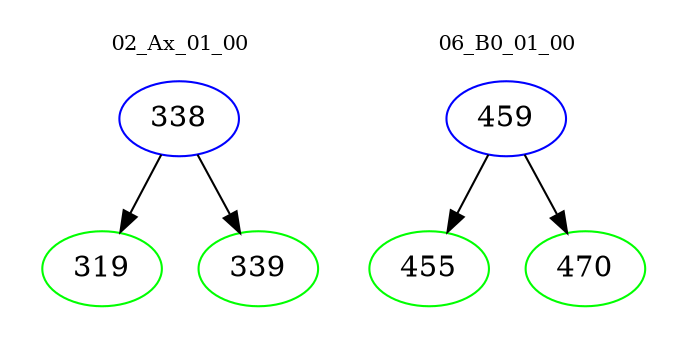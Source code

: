 digraph{
subgraph cluster_0 {
color = white
label = "02_Ax_01_00";
fontsize=10;
T0_338 [label="338", color="blue"]
T0_338 -> T0_319 [color="black"]
T0_319 [label="319", color="green"]
T0_338 -> T0_339 [color="black"]
T0_339 [label="339", color="green"]
}
subgraph cluster_1 {
color = white
label = "06_B0_01_00";
fontsize=10;
T1_459 [label="459", color="blue"]
T1_459 -> T1_455 [color="black"]
T1_455 [label="455", color="green"]
T1_459 -> T1_470 [color="black"]
T1_470 [label="470", color="green"]
}
}
